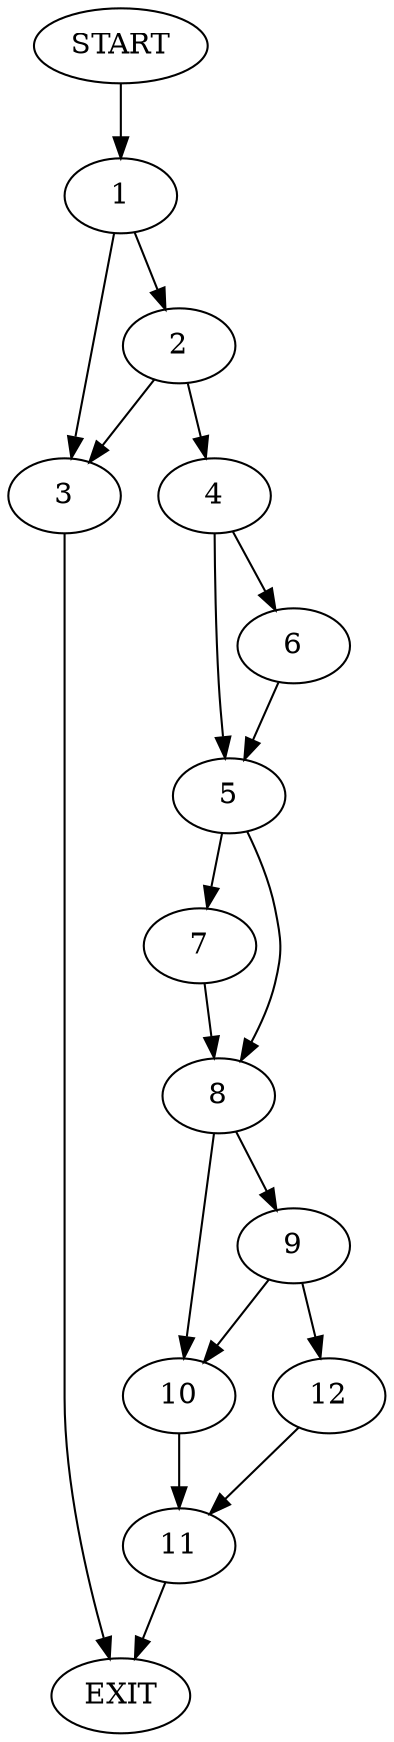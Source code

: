 digraph {
0 [label="START"]
13 [label="EXIT"]
0 -> 1
1 -> 2
1 -> 3
2 -> 4
2 -> 3
3 -> 13
4 -> 5
4 -> 6
6 -> 5
5 -> 7
5 -> 8
8 -> 9
8 -> 10
7 -> 8
10 -> 11
9 -> 10
9 -> 12
12 -> 11
11 -> 13
}

